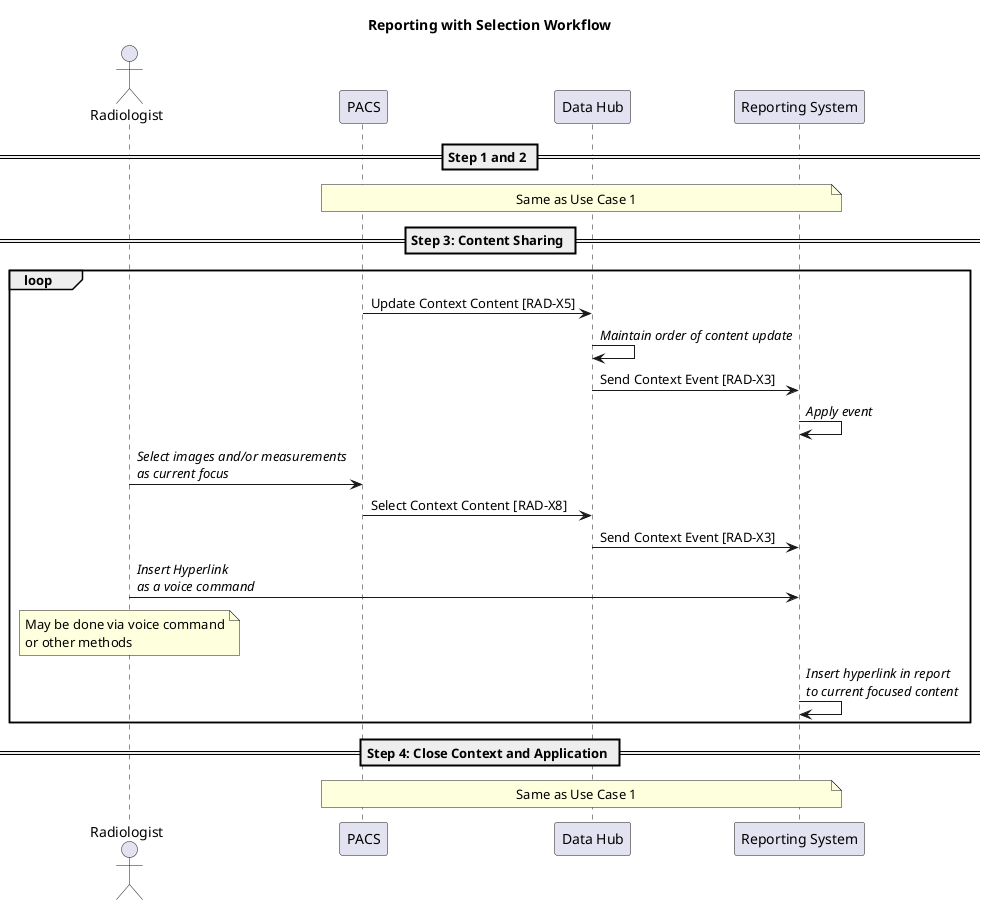 @startuml reporting_with_selection

title Reporting with Selection Workflow

actor Radiologist
participant "PACS" as PACS
participant "Data Hub" as Hub
participant "Reporting System" as Report

== Step 1 and 2 ==
note over PACS, Report
Same as Use Case 1
end note

== Step 3: Content Sharing ==

loop
PACS->Hub: Update Context Content [RAD-X5]
Hub->Hub: //Maintain order of content update//
Hub->Report: Send Context Event [RAD-X3]
Report->Report: //Apply event//

Radiologist->PACS: //Select images and/or measurements//\n//as current focus//
PACS->Hub: Select Context Content [RAD-X8]
Hub->Report: Send Context Event [RAD-X3]

Radiologist->Report: //Insert Hyperlink//\n//as a voice command//
note over Radiologist
May be done via voice command
or other methods
end note
Report->Report: //Insert hyperlink in report//\n//to current focused content//
end loop

== Step 4: Close Context and Application ==
note over PACS, Report
Same as Use Case 1
end note

@enduml